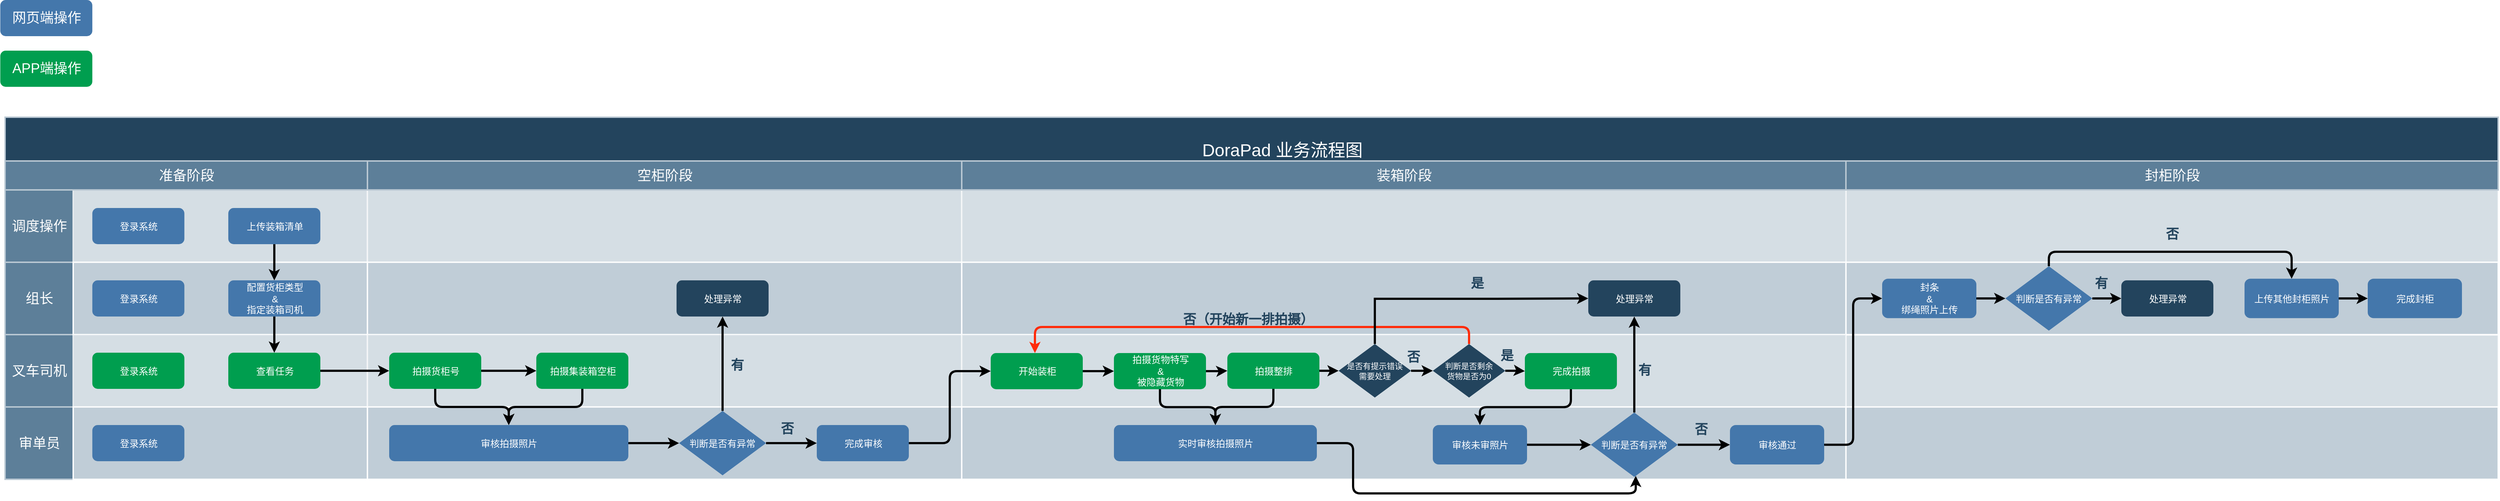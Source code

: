 <mxfile version="18.0.7" type="github"><diagram id="6a731a19-8d31-9384-78a2-239565b7b9f0" name="Page-1"><mxGraphModel dx="1422" dy="734" grid="1" gridSize="10" guides="1" tooltips="1" connect="1" arrows="1" fold="1" page="1" pageScale="1" pageWidth="1169" pageHeight="827" background="none" math="0" shadow="0"><root><mxCell id="0"/><mxCell id="1" parent="0"/><mxCell id="KtHz6CWN3VUIrA_hkouJ-240" value="" style="strokeColor=#FFFFFF;fillColor=#BAC8D3;fontSize=18;strokeWidth=2;fontFamily=Helvetica;html=1;opacity=60;" parent="1" vertex="1"><mxGeometry x="2690" y="1131" width="900" height="100" as="geometry"/></mxCell><mxCell id="KtHz6CWN3VUIrA_hkouJ-241" value="" style="strokeColor=#FFFFFF;fillColor=#BAC8D3;fontSize=18;strokeWidth=2;fontFamily=Helvetica;html=1;opacity=90;" parent="1" vertex="1"><mxGeometry x="2690" y="1230.5" width="900" height="100" as="geometry"/></mxCell><mxCell id="KtHz6CWN3VUIrA_hkouJ-239" value="" style="strokeColor=#FFFFFF;fillColor=#BAC8D3;fontSize=18;strokeWidth=2;fontFamily=Helvetica;html=1;opacity=60;" parent="1" vertex="1"><mxGeometry x="2690" y="930.5" width="900" height="100" as="geometry"/></mxCell><mxCell id="KtHz6CWN3VUIrA_hkouJ-238" value="" style="strokeColor=#FFFFFF;fillColor=#BAC8D3;fontSize=18;strokeWidth=2;fontFamily=Helvetica;html=1;opacity=90;" parent="1" vertex="1"><mxGeometry x="2690" y="1030.5" width="900" height="100" as="geometry"/></mxCell><mxCell id="56" value="DoraPad 业务流程图" style="strokeColor=#BAC8D3;fillColor=#23445D;fontSize=24;strokeWidth=2;fontFamily=Helvetica;html=1;fontColor=#FFFFFF;fontStyle=0;spacingBottom=8;spacingRight=0;spacingLeft=83;" parent="1" vertex="1"><mxGeometry x="150" y="830" width="3440" height="100.5" as="geometry"/></mxCell><mxCell id="58" value="调度操作" style="strokeColor=#BAC8D3;fillColor=#5d7f99;fontSize=19;strokeWidth=2;horizontal=1;fontFamily=Helvetica;html=1;labelBackgroundColor=none;fontColor=#FFFFFF;" parent="1" vertex="1"><mxGeometry x="150" y="930.5" width="94" height="100" as="geometry"/></mxCell><mxCell id="60" value="组长" style="strokeColor=#BAC8D3;fillColor=#5d7f99;fontSize=19;strokeWidth=2;horizontal=1;fontFamily=Helvetica;html=1;labelBackgroundColor=none;fontColor=#FFFFFF;" parent="1" vertex="1"><mxGeometry x="150" y="1030.5" width="94" height="100" as="geometry"/></mxCell><mxCell id="61" value="叉车司机" style="strokeColor=#BAC8D3;fillColor=#5d7f99;fontSize=19;strokeWidth=2;horizontal=1;fontFamily=Helvetica;html=1;labelBackgroundColor=none;fontColor=#FFFFFF;" parent="1" vertex="1"><mxGeometry x="150" y="1130.5" width="94" height="100" as="geometry"/></mxCell><mxCell id="63" value="审单员" style="strokeColor=#BAC8D3;fillColor=#5d7f99;fontSize=19;strokeWidth=2;horizontal=1;fontFamily=Helvetica;html=1;labelBackgroundColor=none;fontColor=#FFFFFF;" parent="1" vertex="1"><mxGeometry x="150" y="1230.5" width="94" height="100" as="geometry"/></mxCell><mxCell id="68" value="" style="strokeColor=#FFFFFF;fillColor=#BAC8D3;fontSize=18;strokeWidth=2;fontFamily=Helvetica;html=1;opacity=60;" parent="1" vertex="1"><mxGeometry x="244" y="930.5" width="406" height="100" as="geometry"/></mxCell><mxCell id="69" value="" style="strokeColor=#FFFFFF;fillColor=#BAC8D3;fontSize=18;strokeWidth=2;fontFamily=Helvetica;html=1;opacity=90;" parent="1" vertex="1"><mxGeometry x="244" y="1030.5" width="406" height="100" as="geometry"/></mxCell><mxCell id="70" value="" style="strokeColor=#FFFFFF;fillColor=#BAC8D3;fontSize=18;strokeWidth=2;fontFamily=Helvetica;html=1;opacity=60;" parent="1" vertex="1"><mxGeometry x="244" y="1130.5" width="406" height="100" as="geometry"/></mxCell><mxCell id="71" value="" style="strokeColor=#FFFFFF;fillColor=#BAC8D3;fontSize=18;strokeWidth=2;fontFamily=Helvetica;html=1;opacity=90;" parent="1" vertex="1"><mxGeometry x="244" y="1230.5" width="406" height="100" as="geometry"/></mxCell><mxCell id="75" value="" style="strokeColor=#FFFFFF;fillColor=#BAC8D3;fontSize=18;strokeWidth=2;fontFamily=Helvetica;html=1;opacity=60;" parent="1" vertex="1"><mxGeometry x="650" y="930.5" width="820" height="100" as="geometry"/></mxCell><mxCell id="76" value="" style="strokeColor=#FFFFFF;fillColor=#BAC8D3;fontSize=18;strokeWidth=2;fontFamily=Helvetica;html=1;opacity=90;" parent="1" vertex="1"><mxGeometry x="650" y="1030.5" width="820" height="100" as="geometry"/></mxCell><mxCell id="77" value="" style="strokeColor=#FFFFFF;fillColor=#BAC8D3;fontSize=18;strokeWidth=2;fontFamily=Helvetica;html=1;opacity=60;" parent="1" vertex="1"><mxGeometry x="650" y="1130.5" width="820" height="100" as="geometry"/></mxCell><mxCell id="78" value="" style="strokeColor=#FFFFFF;fillColor=#BAC8D3;fontSize=18;strokeWidth=2;fontFamily=Helvetica;html=1;opacity=90;" parent="1" vertex="1"><mxGeometry x="650" y="1230.5" width="820" height="100" as="geometry"/></mxCell><mxCell id="82" value="" style="strokeColor=#FFFFFF;fillColor=#BAC8D3;fontSize=18;strokeWidth=2;fontFamily=Helvetica;html=1;opacity=60;" parent="1" vertex="1"><mxGeometry x="1470" y="930.5" width="1220" height="100" as="geometry"/></mxCell><mxCell id="83" value="" style="strokeColor=#FFFFFF;fillColor=#BAC8D3;fontSize=18;strokeWidth=2;fontFamily=Helvetica;html=1;opacity=90;" parent="1" vertex="1"><mxGeometry x="1470" y="1030.5" width="1220" height="100" as="geometry"/></mxCell><mxCell id="84" value="" style="strokeColor=#FFFFFF;fillColor=#BAC8D3;fontSize=18;strokeWidth=2;fontFamily=Helvetica;html=1;opacity=60;" parent="1" vertex="1"><mxGeometry x="1470" y="1130.5" width="1220" height="100" as="geometry"/></mxCell><mxCell id="85" value="" style="strokeColor=#FFFFFF;fillColor=#BAC8D3;fontSize=18;strokeWidth=2;fontFamily=Helvetica;html=1;opacity=90;" parent="1" vertex="1"><mxGeometry x="1470" y="1230.5" width="1220" height="100" as="geometry"/></mxCell><mxCell id="90" value="&lt;font color=&quot;#ffffff&quot;&gt;&lt;span&gt;登录系统&lt;/span&gt;&lt;/font&gt;" style="rounded=1;fillColor=#4477AB;strokeColor=none;strokeWidth=2;fontFamily=Helvetica;html=1;gradientColor=none;fontSize=13;" parent="1" vertex="1"><mxGeometry x="270.395" y="955.5" width="127" height="50" as="geometry"/></mxCell><mxCell id="140" value="" style="group" parent="1" vertex="1" connectable="0"><mxGeometry x="150" y="890.5" width="1320" height="40" as="geometry"/></mxCell><mxCell id="141" value="准备阶段" style="strokeColor=#BAC8D3;fillColor=#5d7f99;fontSize=19;strokeWidth=2;fontFamily=Helvetica;html=1;labelBackgroundColor=none;fontColor=#FFFFFF;" parent="140" vertex="1"><mxGeometry width="500" height="40" as="geometry"/></mxCell><mxCell id="142" value="空柜阶段" style="strokeColor=#BAC8D3;fillColor=#5d7f99;fontSize=19;strokeWidth=2;fontFamily=Helvetica;html=1;labelBackgroundColor=none;fontColor=#FFFFFF;" parent="140" vertex="1"><mxGeometry x="500" width="820" height="40" as="geometry"/></mxCell><mxCell id="KtHz6CWN3VUIrA_hkouJ-158" style="edgeStyle=orthogonalEdgeStyle;rounded=1;orthogonalLoop=1;jettySize=auto;html=1;exitX=0.5;exitY=1;exitDx=0;exitDy=0;entryX=0.5;entryY=0;entryDx=0;entryDy=0;fontSize=13;fontColor=#FFFFFFFF;strokeWidth=3;" parent="1" source="KtHz6CWN3VUIrA_hkouJ-147" target="KtHz6CWN3VUIrA_hkouJ-151" edge="1"><mxGeometry relative="1" as="geometry"/></mxCell><mxCell id="KtHz6CWN3VUIrA_hkouJ-147" value="&lt;font color=&quot;#ffffff&quot; style=&quot;font-size: 13px&quot;&gt;&lt;span style=&quot;font-size: 13px&quot;&gt;&lt;br&gt;配置货柜类型&lt;br style=&quot;font-size: 13px&quot;&gt;&amp;amp;&lt;br&gt;指定装箱司机&lt;br style=&quot;font-size: 13px&quot;&gt;&lt;br style=&quot;font-size: 13px&quot;&gt;&lt;/span&gt;&lt;/font&gt;" style="rounded=1;fillColor=#4477AB;strokeColor=none;strokeWidth=2;fontFamily=Helvetica;html=1;gradientColor=none;fontSize=13;" parent="1" vertex="1"><mxGeometry x="458.005" y="1055.5" width="127" height="50" as="geometry"/></mxCell><mxCell id="KtHz6CWN3VUIrA_hkouJ-157" style="edgeStyle=orthogonalEdgeStyle;rounded=1;orthogonalLoop=1;jettySize=auto;html=1;exitX=0.5;exitY=1;exitDx=0;exitDy=0;entryX=0.5;entryY=0;entryDx=0;entryDy=0;fontSize=13;fontColor=#FFFFFFFF;strokeWidth=3;" parent="1" source="KtHz6CWN3VUIrA_hkouJ-148" target="KtHz6CWN3VUIrA_hkouJ-147" edge="1"><mxGeometry relative="1" as="geometry"/></mxCell><mxCell id="KtHz6CWN3VUIrA_hkouJ-148" value="&lt;font color=&quot;#ffffff&quot; style=&quot;font-size: 13px;&quot;&gt;&lt;span style=&quot;font-size: 13px;&quot;&gt;上传装箱清单&lt;/span&gt;&lt;/font&gt;" style="rounded=1;fillColor=#4477AB;strokeColor=none;strokeWidth=2;fontFamily=Helvetica;html=1;gradientColor=none;fontSize=13;" parent="1" vertex="1"><mxGeometry x="458.005" y="955.5" width="127" height="50" as="geometry"/></mxCell><mxCell id="KtHz6CWN3VUIrA_hkouJ-149" value="&lt;font color=&quot;#ffffff&quot;&gt;&lt;span&gt;登录系统&lt;/span&gt;&lt;/font&gt;" style="rounded=1;fillColor=#009E4F;strokeColor=none;strokeWidth=2;fontFamily=Helvetica;html=1;gradientColor=none;fontSize=13;" parent="1" vertex="1"><mxGeometry x="270.395" y="1155.5" width="127" height="50" as="geometry"/></mxCell><mxCell id="KtHz6CWN3VUIrA_hkouJ-150" value="&lt;font color=&quot;#ffffff&quot;&gt;&lt;span&gt;登录系统&lt;/span&gt;&lt;/font&gt;" style="rounded=1;fillColor=#4477AB;strokeColor=none;strokeWidth=2;fontFamily=Helvetica;html=1;gradientColor=none;fontSize=13;" parent="1" vertex="1"><mxGeometry x="270.395" y="1255.5" width="127" height="50" as="geometry"/></mxCell><mxCell id="KtHz6CWN3VUIrA_hkouJ-165" style="edgeStyle=orthogonalEdgeStyle;rounded=1;orthogonalLoop=1;jettySize=auto;html=1;fontSize=13;fontColor=#FFFFFFFF;strokeWidth=3;" parent="1" source="KtHz6CWN3VUIrA_hkouJ-151" target="KtHz6CWN3VUIrA_hkouJ-162" edge="1"><mxGeometry relative="1" as="geometry"/></mxCell><mxCell id="KtHz6CWN3VUIrA_hkouJ-151" value="&lt;font color=&quot;#ffffff&quot;&gt;&lt;span&gt;查看任务&lt;/span&gt;&lt;/font&gt;" style="rounded=1;fillColor=#009E4F;strokeColor=none;strokeWidth=2;fontFamily=Helvetica;html=1;gradientColor=none;fontSize=13;" parent="1" vertex="1"><mxGeometry x="458.005" y="1155.5" width="127" height="50" as="geometry"/></mxCell><mxCell id="KtHz6CWN3VUIrA_hkouJ-152" value="&lt;font color=&quot;#ffffff&quot;&gt;&lt;span&gt;登录系统&lt;/span&gt;&lt;/font&gt;" style="rounded=1;fillColor=#4477AB;strokeColor=none;strokeWidth=2;fontFamily=Helvetica;html=1;gradientColor=none;fontSize=13;" parent="1" vertex="1"><mxGeometry x="270.395" y="1055.5" width="127" height="50" as="geometry"/></mxCell><mxCell id="KtHz6CWN3VUIrA_hkouJ-171" style="edgeStyle=orthogonalEdgeStyle;rounded=1;orthogonalLoop=1;jettySize=auto;html=1;exitX=1;exitY=0.5;exitDx=0;exitDy=0;fontSize=13;fontColor=#FFFFFFFF;strokeWidth=3;" parent="1" source="KtHz6CWN3VUIrA_hkouJ-160" target="KtHz6CWN3VUIrA_hkouJ-169" edge="1"><mxGeometry relative="1" as="geometry"/></mxCell><mxCell id="KtHz6CWN3VUIrA_hkouJ-160" value="&lt;font color=&quot;#ffffff&quot;&gt;&lt;span&gt;审核拍摄照片&lt;/span&gt;&lt;/font&gt;" style="rounded=1;fillColor=#4477AB;strokeColor=none;strokeWidth=2;fontFamily=Helvetica;html=1;gradientColor=none;fontSize=13;" parent="1" vertex="1"><mxGeometry x="680" y="1255.5" width="330" height="50" as="geometry"/></mxCell><mxCell id="KtHz6CWN3VUIrA_hkouJ-166" style="edgeStyle=orthogonalEdgeStyle;rounded=1;orthogonalLoop=1;jettySize=auto;html=1;exitX=0.5;exitY=1;exitDx=0;exitDy=0;fontSize=13;fontColor=#FFFFFFFF;strokeWidth=3;" parent="1" source="KtHz6CWN3VUIrA_hkouJ-162" target="KtHz6CWN3VUIrA_hkouJ-160" edge="1"><mxGeometry relative="1" as="geometry"/></mxCell><mxCell id="KtHz6CWN3VUIrA_hkouJ-168" style="edgeStyle=orthogonalEdgeStyle;rounded=1;orthogonalLoop=1;jettySize=auto;html=1;exitX=1;exitY=0.5;exitDx=0;exitDy=0;fontSize=13;fontColor=#FFFFFFFF;strokeWidth=3;" parent="1" source="KtHz6CWN3VUIrA_hkouJ-162" target="KtHz6CWN3VUIrA_hkouJ-163" edge="1"><mxGeometry relative="1" as="geometry"/></mxCell><mxCell id="KtHz6CWN3VUIrA_hkouJ-162" value="&lt;font color=&quot;#ffffff&quot;&gt;&lt;span&gt;拍摄货柜号&lt;/span&gt;&lt;/font&gt;" style="rounded=1;fillColor=#009E4F;strokeColor=none;strokeWidth=2;fontFamily=Helvetica;html=1;gradientColor=none;fontSize=13;" parent="1" vertex="1"><mxGeometry x="680.005" y="1155.5" width="127" height="50" as="geometry"/></mxCell><mxCell id="KtHz6CWN3VUIrA_hkouJ-167" value="" style="edgeStyle=orthogonalEdgeStyle;rounded=1;orthogonalLoop=1;jettySize=auto;html=1;fontSize=13;fontColor=#FFFFFFFF;strokeWidth=3;" parent="1" source="KtHz6CWN3VUIrA_hkouJ-163" target="KtHz6CWN3VUIrA_hkouJ-160" edge="1"><mxGeometry relative="1" as="geometry"/></mxCell><mxCell id="KtHz6CWN3VUIrA_hkouJ-163" value="&lt;font color=&quot;#ffffff&quot;&gt;&lt;span&gt;拍摄集装箱空柜&lt;/span&gt;&lt;/font&gt;" style="rounded=1;fillColor=#009E4F;strokeColor=none;strokeWidth=2;fontFamily=Helvetica;html=1;gradientColor=none;fontSize=13;" parent="1" vertex="1"><mxGeometry x="883.005" y="1155.5" width="127" height="50" as="geometry"/></mxCell><mxCell id="KtHz6CWN3VUIrA_hkouJ-173" style="edgeStyle=orthogonalEdgeStyle;rounded=1;orthogonalLoop=1;jettySize=auto;html=1;fontSize=13;fontColor=#FFFFFFFF;strokeWidth=3;" parent="1" source="KtHz6CWN3VUIrA_hkouJ-169" target="KtHz6CWN3VUIrA_hkouJ-170" edge="1"><mxGeometry relative="1" as="geometry"/></mxCell><mxCell id="KtHz6CWN3VUIrA_hkouJ-178" value="有" style="edgeLabel;html=1;align=center;verticalAlign=middle;resizable=0;points=[];fontSize=18;fontColor=#23445D;labelBackgroundColor=none;fontStyle=1" parent="KtHz6CWN3VUIrA_hkouJ-173" connectable="0" vertex="1"><mxGeometry x="-0.035" relative="1" as="geometry"><mxPoint x="20" as="offset"/></mxGeometry></mxCell><mxCell id="KtHz6CWN3VUIrA_hkouJ-175" style="edgeStyle=orthogonalEdgeStyle;rounded=1;orthogonalLoop=1;jettySize=auto;html=1;exitX=1;exitY=0.5;exitDx=0;exitDy=0;fontSize=13;fontColor=#FFFFFFFF;strokeWidth=3;" parent="1" source="KtHz6CWN3VUIrA_hkouJ-169" target="KtHz6CWN3VUIrA_hkouJ-174" edge="1"><mxGeometry relative="1" as="geometry"/></mxCell><mxCell id="KtHz6CWN3VUIrA_hkouJ-179" value="否" style="edgeLabel;html=1;align=center;verticalAlign=middle;resizable=0;points=[];fontSize=18;fontColor=#23445D;labelBackgroundColor=none;fontStyle=1" parent="KtHz6CWN3VUIrA_hkouJ-175" connectable="0" vertex="1"><mxGeometry x="-0.143" y="5" relative="1" as="geometry"><mxPoint x="-1" y="-15" as="offset"/></mxGeometry></mxCell><mxCell id="KtHz6CWN3VUIrA_hkouJ-169" value="判断是否有异常" style="rhombus;whiteSpace=wrap;html=1;fontSize=13;fontColor=#FFFFFFFF;fillColor=#4477AB;strokeColor=none;" parent="1" vertex="1"><mxGeometry x="1080" y="1236" width="120" height="89" as="geometry"/></mxCell><mxCell id="KtHz6CWN3VUIrA_hkouJ-170" value="&lt;font color=&quot;#ffffff&quot;&gt;&lt;span&gt;处理异常&lt;/span&gt;&lt;/font&gt;" style="rounded=1;fillColor=#23445D;strokeColor=none;strokeWidth=2;fontFamily=Helvetica;html=1;gradientColor=none;fontSize=13;" parent="1" vertex="1"><mxGeometry x="1076.505" y="1055.5" width="127" height="50" as="geometry"/></mxCell><mxCell id="KtHz6CWN3VUIrA_hkouJ-181" style="edgeStyle=orthogonalEdgeStyle;rounded=1;orthogonalLoop=1;jettySize=auto;html=1;exitX=1;exitY=0.5;exitDx=0;exitDy=0;entryX=0;entryY=0.5;entryDx=0;entryDy=0;fontSize=18;fontColor=#23445D;strokeWidth=3;" parent="1" source="KtHz6CWN3VUIrA_hkouJ-174" target="KtHz6CWN3VUIrA_hkouJ-180" edge="1"><mxGeometry relative="1" as="geometry"/></mxCell><mxCell id="KtHz6CWN3VUIrA_hkouJ-174" value="&lt;font color=&quot;#ffffff&quot;&gt;&lt;span&gt;完成审核&lt;/span&gt;&lt;/font&gt;" style="rounded=1;fillColor=#4477AB;strokeColor=none;strokeWidth=2;fontFamily=Helvetica;html=1;gradientColor=none;fontSize=13;" parent="1" vertex="1"><mxGeometry x="1270.005" y="1255.5" width="127" height="50" as="geometry"/></mxCell><mxCell id="KtHz6CWN3VUIrA_hkouJ-191" style="edgeStyle=orthogonalEdgeStyle;rounded=1;orthogonalLoop=1;jettySize=auto;html=1;exitX=1;exitY=0.5;exitDx=0;exitDy=0;fontSize=18;fontColor=#23445D;strokeWidth=3;" parent="1" source="KtHz6CWN3VUIrA_hkouJ-180" target="KtHz6CWN3VUIrA_hkouJ-182" edge="1"><mxGeometry relative="1" as="geometry"/></mxCell><mxCell id="KtHz6CWN3VUIrA_hkouJ-180" value="&lt;font color=&quot;#ffffff&quot;&gt;&lt;span&gt;开始装柜&lt;/span&gt;&lt;/font&gt;" style="rounded=1;fillColor=#009E4F;strokeColor=none;strokeWidth=2;fontFamily=Helvetica;html=1;gradientColor=none;fontSize=13;" parent="1" vertex="1"><mxGeometry x="1510.005" y="1156" width="127" height="50" as="geometry"/></mxCell><mxCell id="KtHz6CWN3VUIrA_hkouJ-192" value="" style="edgeStyle=orthogonalEdgeStyle;rounded=1;orthogonalLoop=1;jettySize=auto;html=1;fontSize=18;fontColor=#23445D;strokeWidth=3;" parent="1" source="KtHz6CWN3VUIrA_hkouJ-182" target="KtHz6CWN3VUIrA_hkouJ-184" edge="1"><mxGeometry relative="1" as="geometry"/></mxCell><mxCell id="KtHz6CWN3VUIrA_hkouJ-199" style="edgeStyle=orthogonalEdgeStyle;rounded=1;orthogonalLoop=1;jettySize=auto;html=1;entryX=0.5;entryY=0;entryDx=0;entryDy=0;fontSize=18;fontColor=#23445D;strokeColor=#000000;strokeWidth=3;" parent="1" source="KtHz6CWN3VUIrA_hkouJ-182" target="KtHz6CWN3VUIrA_hkouJ-194" edge="1"><mxGeometry relative="1" as="geometry"/></mxCell><mxCell id="KtHz6CWN3VUIrA_hkouJ-182" value="&lt;font color=&quot;#ffffff&quot;&gt;&lt;span&gt;拍摄货物特写&lt;br&gt;&amp;amp;&lt;br&gt;被隐藏货物&lt;br&gt;&lt;/span&gt;&lt;/font&gt;" style="rounded=1;fillColor=#009E4F;strokeColor=none;strokeWidth=2;fontFamily=Helvetica;html=1;gradientColor=none;fontSize=13;" parent="1" vertex="1"><mxGeometry x="1680.005" y="1156" width="127" height="50" as="geometry"/></mxCell><mxCell id="KtHz6CWN3VUIrA_hkouJ-198" style="edgeStyle=orthogonalEdgeStyle;rounded=1;orthogonalLoop=1;jettySize=auto;html=1;exitX=0.5;exitY=1;exitDx=0;exitDy=0;fontSize=18;fontColor=#23445D;strokeColor=#000000;strokeWidth=3;" parent="1" source="KtHz6CWN3VUIrA_hkouJ-184" target="KtHz6CWN3VUIrA_hkouJ-194" edge="1"><mxGeometry relative="1" as="geometry"/></mxCell><mxCell id="2HjYMI2amC04PTZFWY6z-145" style="edgeStyle=orthogonalEdgeStyle;rounded=0;orthogonalLoop=1;jettySize=auto;html=1;exitX=1;exitY=0.5;exitDx=0;exitDy=0;strokeWidth=3;entryX=0;entryY=0.493;entryDx=0;entryDy=0;entryPerimeter=0;" parent="1" source="KtHz6CWN3VUIrA_hkouJ-184" target="2HjYMI2amC04PTZFWY6z-143" edge="1"><mxGeometry relative="1" as="geometry"/></mxCell><mxCell id="KtHz6CWN3VUIrA_hkouJ-184" value="&lt;font color=&quot;#ffffff&quot;&gt;&lt;span&gt;拍摄整排&lt;/span&gt;&lt;/font&gt;" style="rounded=1;fillColor=#009E4F;strokeColor=none;strokeWidth=2;fontFamily=Helvetica;html=1;gradientColor=none;fontSize=13;" parent="1" vertex="1"><mxGeometry x="1836.505" y="1155.5" width="127" height="50" as="geometry"/></mxCell><mxCell id="KtHz6CWN3VUIrA_hkouJ-196" value="&lt;b&gt;否（开始新一排拍摄）&lt;/b&gt;" style="edgeStyle=orthogonalEdgeStyle;rounded=1;orthogonalLoop=1;jettySize=auto;html=1;fontSize=18;fontColor=#23445D;strokeWidth=3;strokeColor=#FF2B0A;exitX=0.5;exitY=0;exitDx=0;exitDy=0;labelBackgroundColor=none;" parent="1" source="KtHz6CWN3VUIrA_hkouJ-190" edge="1"><mxGeometry x="-0.003" y="-10" relative="1" as="geometry"><mxPoint x="2063" y="1136" as="sourcePoint"/><mxPoint x="1571" y="1156" as="targetPoint"/><Array as="points"><mxPoint x="2170" y="1120"/><mxPoint x="1571" y="1120"/></Array><mxPoint as="offset"/></mxGeometry></mxCell><mxCell id="KtHz6CWN3VUIrA_hkouJ-210" style="edgeStyle=orthogonalEdgeStyle;rounded=1;orthogonalLoop=1;jettySize=auto;html=1;exitX=1;exitY=0.5;exitDx=0;exitDy=0;labelBackgroundColor=none;fontSize=11;fontColor=#23445D;strokeColor=#000000;strokeWidth=3;" parent="1" source="KtHz6CWN3VUIrA_hkouJ-190" target="KtHz6CWN3VUIrA_hkouJ-207" edge="1"><mxGeometry relative="1" as="geometry"/></mxCell><mxCell id="KtHz6CWN3VUIrA_hkouJ-190" value="判断是否剩余&lt;br style=&quot;font-size: 11px;&quot;&gt;货物是否为0" style="rhombus;whiteSpace=wrap;html=1;fontSize=11;fontColor=#FFFFFFFF;fillColor=#23445D;strokeColor=none;" parent="1" vertex="1"><mxGeometry x="2120" y="1143.5" width="100" height="74" as="geometry"/></mxCell><mxCell id="KtHz6CWN3VUIrA_hkouJ-200" style="edgeStyle=orthogonalEdgeStyle;rounded=1;orthogonalLoop=1;jettySize=auto;html=1;exitX=1;exitY=0.5;exitDx=0;exitDy=0;fontSize=18;fontColor=#23445D;strokeColor=#000000;strokeWidth=3;" parent="1" source="KtHz6CWN3VUIrA_hkouJ-194" target="KtHz6CWN3VUIrA_hkouJ-195" edge="1"><mxGeometry relative="1" as="geometry"><Array as="points"><mxPoint x="2010" y="1281"/><mxPoint x="2010" y="1350"/><mxPoint x="2400" y="1350"/></Array></mxGeometry></mxCell><mxCell id="KtHz6CWN3VUIrA_hkouJ-194" value="&lt;font color=&quot;#ffffff&quot;&gt;&lt;span&gt;实时审核拍摄照片&lt;/span&gt;&lt;/font&gt;" style="rounded=1;fillColor=#4477AB;strokeColor=none;strokeWidth=2;fontFamily=Helvetica;html=1;gradientColor=none;fontSize=13;" parent="1" vertex="1"><mxGeometry x="1680" y="1255.5" width="280" height="50" as="geometry"/></mxCell><mxCell id="KtHz6CWN3VUIrA_hkouJ-209" style="edgeStyle=orthogonalEdgeStyle;rounded=1;orthogonalLoop=1;jettySize=auto;html=1;entryX=0.5;entryY=1;entryDx=0;entryDy=0;labelBackgroundColor=none;fontSize=11;fontColor=#23445D;strokeColor=#000000;strokeWidth=3;" parent="1" source="KtHz6CWN3VUIrA_hkouJ-195" target="KtHz6CWN3VUIrA_hkouJ-201" edge="1"><mxGeometry relative="1" as="geometry"/></mxCell><mxCell id="KtHz6CWN3VUIrA_hkouJ-219" style="edgeStyle=orthogonalEdgeStyle;rounded=1;orthogonalLoop=1;jettySize=auto;html=1;exitX=1;exitY=0.5;exitDx=0;exitDy=0;entryX=0;entryY=0.5;entryDx=0;entryDy=0;labelBackgroundColor=none;fontSize=11;fontColor=#23445D;strokeColor=#000000;strokeWidth=3;" parent="1" source="KtHz6CWN3VUIrA_hkouJ-195" target="KtHz6CWN3VUIrA_hkouJ-218" edge="1"><mxGeometry relative="1" as="geometry"/></mxCell><mxCell id="KtHz6CWN3VUIrA_hkouJ-195" value="判断是否有异常" style="rhombus;whiteSpace=wrap;html=1;fontSize=13;fontColor=#FFFFFFFF;fillColor=#4477AB;strokeColor=none;" parent="1" vertex="1"><mxGeometry x="2338" y="1238.25" width="120" height="89" as="geometry"/></mxCell><mxCell id="KtHz6CWN3VUIrA_hkouJ-201" value="&lt;font color=&quot;#ffffff&quot;&gt;&lt;span&gt;处理异常&lt;/span&gt;&lt;/font&gt;" style="rounded=1;fillColor=#23445D;strokeColor=none;strokeWidth=2;fontFamily=Helvetica;html=1;gradientColor=none;fontSize=13;" parent="1" vertex="1"><mxGeometry x="2334.505" y="1055.5" width="127" height="50" as="geometry"/></mxCell><mxCell id="KtHz6CWN3VUIrA_hkouJ-206" value="有" style="edgeLabel;html=1;align=center;verticalAlign=middle;resizable=0;points=[];fontSize=18;fontColor=#23445D;labelBackgroundColor=none;fontStyle=1" parent="1" connectable="0" vertex="1"><mxGeometry x="1400" y="1190.003" as="geometry"><mxPoint x="1012" y="-10" as="offset"/></mxGeometry></mxCell><mxCell id="KtHz6CWN3VUIrA_hkouJ-215" value="" style="edgeStyle=orthogonalEdgeStyle;rounded=1;orthogonalLoop=1;jettySize=auto;html=1;labelBackgroundColor=none;fontSize=11;fontColor=#23445D;strokeColor=#000000;strokeWidth=3;" parent="1" source="KtHz6CWN3VUIrA_hkouJ-207" target="KtHz6CWN3VUIrA_hkouJ-213" edge="1"><mxGeometry relative="1" as="geometry"/></mxCell><mxCell id="KtHz6CWN3VUIrA_hkouJ-207" value="&lt;font color=&quot;#ffffff&quot;&gt;&lt;span&gt;完成拍摄&lt;/span&gt;&lt;/font&gt;" style="rounded=1;fillColor=#009E4F;strokeColor=none;strokeWidth=2;fontFamily=Helvetica;html=1;gradientColor=none;fontSize=13;" parent="1" vertex="1"><mxGeometry x="2247.005" y="1156" width="127" height="50" as="geometry"/></mxCell><mxCell id="KtHz6CWN3VUIrA_hkouJ-216" value="" style="edgeStyle=orthogonalEdgeStyle;rounded=1;orthogonalLoop=1;jettySize=auto;html=1;labelBackgroundColor=none;fontSize=11;fontColor=#23445D;strokeColor=#000000;strokeWidth=3;" parent="1" source="KtHz6CWN3VUIrA_hkouJ-213" target="KtHz6CWN3VUIrA_hkouJ-195" edge="1"><mxGeometry relative="1" as="geometry"/></mxCell><mxCell id="KtHz6CWN3VUIrA_hkouJ-213" value="&lt;font color=&quot;#ffffff&quot;&gt;&lt;span&gt;审核未审照片&lt;/span&gt;&lt;/font&gt;" style="rounded=1;fillColor=#4477AB;strokeColor=none;strokeWidth=2;fontFamily=Helvetica;html=1;gradientColor=none;fontSize=13;" parent="1" vertex="1"><mxGeometry x="2120" y="1255.5" width="130" height="54.5" as="geometry"/></mxCell><mxCell id="KtHz6CWN3VUIrA_hkouJ-233" style="edgeStyle=orthogonalEdgeStyle;rounded=1;orthogonalLoop=1;jettySize=auto;html=1;entryX=0;entryY=0.5;entryDx=0;entryDy=0;labelBackgroundColor=none;fontSize=11;fontColor=#23445D;strokeColor=#000000;strokeWidth=3;" parent="1" source="KtHz6CWN3VUIrA_hkouJ-218" target="KtHz6CWN3VUIrA_hkouJ-221" edge="1"><mxGeometry relative="1" as="geometry"/></mxCell><mxCell id="KtHz6CWN3VUIrA_hkouJ-218" value="&lt;font color=&quot;#ffffff&quot;&gt;&lt;span&gt;审核通过&lt;/span&gt;&lt;/font&gt;" style="rounded=1;fillColor=#4477AB;strokeColor=none;strokeWidth=2;fontFamily=Helvetica;html=1;gradientColor=none;fontSize=13;" parent="1" vertex="1"><mxGeometry x="2530" y="1255.5" width="130" height="54.5" as="geometry"/></mxCell><mxCell id="KtHz6CWN3VUIrA_hkouJ-220" value="否" style="edgeLabel;html=1;align=center;verticalAlign=middle;resizable=0;points=[];fontSize=18;fontColor=#23445D;labelBackgroundColor=none;fontStyle=1" parent="1" connectable="0" vertex="1"><mxGeometry x="1280" y="1290.0" as="geometry"><mxPoint x="1210" y="-28" as="offset"/></mxGeometry></mxCell><mxCell id="KtHz6CWN3VUIrA_hkouJ-232" style="edgeStyle=orthogonalEdgeStyle;rounded=1;orthogonalLoop=1;jettySize=auto;html=1;labelBackgroundColor=none;fontSize=11;fontColor=#23445D;strokeColor=#000000;strokeWidth=3;" parent="1" source="KtHz6CWN3VUIrA_hkouJ-221" target="KtHz6CWN3VUIrA_hkouJ-228" edge="1"><mxGeometry relative="1" as="geometry"/></mxCell><mxCell id="KtHz6CWN3VUIrA_hkouJ-221" value="&lt;font color=&quot;#ffffff&quot;&gt;&lt;span&gt;封条&lt;br&gt;&amp;amp;&lt;br&gt;绑绳照片上传&lt;br&gt;&lt;/span&gt;&lt;/font&gt;" style="rounded=1;fillColor=#4477AB;strokeColor=none;strokeWidth=2;fontFamily=Helvetica;html=1;gradientColor=none;fontSize=13;" parent="1" vertex="1"><mxGeometry x="2740" y="1053.25" width="130" height="54.5" as="geometry"/></mxCell><mxCell id="KtHz6CWN3VUIrA_hkouJ-242" style="edgeStyle=orthogonalEdgeStyle;rounded=1;orthogonalLoop=1;jettySize=auto;html=1;exitX=1;exitY=0.5;exitDx=0;exitDy=0;labelBackgroundColor=none;fontSize=11;fontColor=#23445D;strokeColor=#000000;strokeWidth=3;" parent="1" source="KtHz6CWN3VUIrA_hkouJ-222" target="KtHz6CWN3VUIrA_hkouJ-237" edge="1"><mxGeometry relative="1" as="geometry"/></mxCell><mxCell id="KtHz6CWN3VUIrA_hkouJ-222" value="&lt;font color=&quot;#ffffff&quot;&gt;&lt;span&gt;上传其他封柜照片&lt;/span&gt;&lt;/font&gt;" style="rounded=1;fillColor=#4477AB;strokeColor=none;strokeWidth=2;fontFamily=Helvetica;html=1;gradientColor=none;fontSize=13;" parent="1" vertex="1"><mxGeometry x="3240" y="1053.25" width="130" height="54.5" as="geometry"/></mxCell><mxCell id="KtHz6CWN3VUIrA_hkouJ-230" style="edgeStyle=orthogonalEdgeStyle;rounded=1;orthogonalLoop=1;jettySize=auto;html=1;entryX=0;entryY=0.5;entryDx=0;entryDy=0;labelBackgroundColor=none;fontSize=11;fontColor=#23445D;strokeColor=#000000;strokeWidth=3;" parent="1" source="KtHz6CWN3VUIrA_hkouJ-228" target="KtHz6CWN3VUIrA_hkouJ-229" edge="1"><mxGeometry relative="1" as="geometry"/></mxCell><mxCell id="KtHz6CWN3VUIrA_hkouJ-231" style="edgeStyle=orthogonalEdgeStyle;rounded=1;orthogonalLoop=1;jettySize=auto;html=1;exitX=0.5;exitY=0;exitDx=0;exitDy=0;entryX=0.5;entryY=0;entryDx=0;entryDy=0;labelBackgroundColor=none;fontSize=11;fontColor=#23445D;strokeColor=#000000;strokeWidth=3;" parent="1" source="KtHz6CWN3VUIrA_hkouJ-228" target="KtHz6CWN3VUIrA_hkouJ-222" edge="1"><mxGeometry relative="1" as="geometry"/></mxCell><mxCell id="KtHz6CWN3VUIrA_hkouJ-228" value="判断是否有异常" style="rhombus;whiteSpace=wrap;html=1;fontSize=13;fontColor=#FFFFFFFF;fillColor=#4477AB;strokeColor=none;" parent="1" vertex="1"><mxGeometry x="2910" y="1036" width="120" height="89" as="geometry"/></mxCell><mxCell id="KtHz6CWN3VUIrA_hkouJ-229" value="&lt;font color=&quot;#ffffff&quot;&gt;&lt;span&gt;处理异常&lt;/span&gt;&lt;/font&gt;" style="rounded=1;fillColor=#23445D;strokeColor=none;strokeWidth=2;fontFamily=Helvetica;html=1;gradientColor=none;fontSize=13;" parent="1" vertex="1"><mxGeometry x="3070.005" y="1055.5" width="127" height="50" as="geometry"/></mxCell><mxCell id="KtHz6CWN3VUIrA_hkouJ-235" value="有" style="edgeLabel;html=1;align=center;verticalAlign=middle;resizable=0;points=[];fontSize=18;fontColor=#23445D;labelBackgroundColor=none;fontStyle=1" parent="1" connectable="0" vertex="1"><mxGeometry x="2030" y="1070.003" as="geometry"><mxPoint x="1012" y="-10" as="offset"/></mxGeometry></mxCell><mxCell id="KtHz6CWN3VUIrA_hkouJ-236" value="否" style="edgeLabel;html=1;align=center;verticalAlign=middle;resizable=0;points=[];fontSize=18;fontColor=#23445D;labelBackgroundColor=none;fontStyle=1" parent="1" connectable="0" vertex="1"><mxGeometry x="1930" y="1020.0" as="geometry"><mxPoint x="1210" y="-28" as="offset"/></mxGeometry></mxCell><mxCell id="KtHz6CWN3VUIrA_hkouJ-237" value="&lt;font color=&quot;#ffffff&quot;&gt;&lt;span&gt;完成封柜&lt;/span&gt;&lt;/font&gt;" style="rounded=1;fillColor=#4477AB;strokeColor=none;strokeWidth=2;fontFamily=Helvetica;html=1;gradientColor=none;fontSize=13;" parent="1" vertex="1"><mxGeometry x="3410" y="1053.25" width="130" height="54.5" as="geometry"/></mxCell><mxCell id="KtHz6CWN3VUIrA_hkouJ-243" value="封柜阶段" style="strokeColor=#BAC8D3;fillColor=#5d7f99;fontSize=19;strokeWidth=2;fontFamily=Helvetica;html=1;labelBackgroundColor=none;fontColor=#FFFFFF;" parent="1" vertex="1"><mxGeometry x="2690" y="890.5" width="900" height="40" as="geometry"/></mxCell><mxCell id="143" value="装箱阶段" style="strokeColor=#BAC8D3;fillColor=#5d7f99;fontSize=19;strokeWidth=2;fontFamily=Helvetica;html=1;labelBackgroundColor=none;fontColor=#FFFFFF;" parent="1" vertex="1"><mxGeometry x="1470" y="890.5" width="1220" height="40" as="geometry"/></mxCell><mxCell id="KtHz6CWN3VUIrA_hkouJ-245" value="&lt;font color=&quot;#ffffff&quot; style=&quot;font-size: 19px;&quot;&gt;&lt;span style=&quot;font-size: 19px;&quot;&gt;APP端操作&lt;/span&gt;&lt;/font&gt;" style="rounded=1;fillColor=#009E4F;strokeColor=none;strokeWidth=2;fontFamily=Helvetica;html=1;gradientColor=none;fontSize=19;" parent="1" vertex="1"><mxGeometry x="143.395" y="738" width="127" height="50" as="geometry"/></mxCell><mxCell id="KtHz6CWN3VUIrA_hkouJ-246" value="&lt;font color=&quot;#ffffff&quot;&gt;&lt;font style=&quot;font-size: 19px&quot;&gt;网页端操作&lt;/font&gt;&lt;br style=&quot;font-size: 13px&quot;&gt;&lt;/font&gt;" style="rounded=1;fillColor=#4477AB;strokeColor=none;strokeWidth=2;fontFamily=Helvetica;html=1;gradientColor=none;fontSize=13;" parent="1" vertex="1"><mxGeometry x="143.395" y="668" width="127" height="50" as="geometry"/></mxCell><mxCell id="KtHz6CWN3VUIrA_hkouJ-247" value="是" style="edgeLabel;html=1;align=center;verticalAlign=middle;resizable=0;points=[];fontSize=18;fontColor=#23445D;labelBackgroundColor=none;fontStyle=1" parent="1" connectable="0" vertex="1"><mxGeometry x="1210" y="1170.003" as="geometry"><mxPoint x="1012" y="-10" as="offset"/></mxGeometry></mxCell><mxCell id="2HjYMI2amC04PTZFWY6z-144" style="edgeStyle=orthogonalEdgeStyle;rounded=0;orthogonalLoop=1;jettySize=auto;html=1;entryX=0;entryY=0.5;entryDx=0;entryDy=0;strokeWidth=3;" parent="1" source="2HjYMI2amC04PTZFWY6z-143" target="KtHz6CWN3VUIrA_hkouJ-201" edge="1"><mxGeometry relative="1" as="geometry"><Array as="points"><mxPoint x="2040" y="1081"/><mxPoint x="2207" y="1081"/></Array></mxGeometry></mxCell><mxCell id="2HjYMI2amC04PTZFWY6z-146" style="edgeStyle=orthogonalEdgeStyle;rounded=0;orthogonalLoop=1;jettySize=auto;html=1;exitX=1;exitY=0.5;exitDx=0;exitDy=0;entryX=0;entryY=0.5;entryDx=0;entryDy=0;strokeWidth=3;" parent="1" source="2HjYMI2amC04PTZFWY6z-143" target="KtHz6CWN3VUIrA_hkouJ-190" edge="1"><mxGeometry relative="1" as="geometry"/></mxCell><mxCell id="2HjYMI2amC04PTZFWY6z-143" value="是否有提示错误&lt;br&gt;需要处理" style="rhombus;whiteSpace=wrap;html=1;fontSize=11;fontColor=#FFFFFFFF;fillColor=#23445D;strokeColor=none;" parent="1" vertex="1"><mxGeometry x="1990" y="1143.5" width="100" height="74" as="geometry"/></mxCell><mxCell id="2HjYMI2amC04PTZFWY6z-147" value="是" style="edgeLabel;html=1;align=center;verticalAlign=middle;resizable=0;points=[];fontSize=18;fontColor=#23445D;labelBackgroundColor=none;fontStyle=1" parent="1" connectable="0" vertex="1"><mxGeometry x="1169" y="1070.003" as="geometry"><mxPoint x="1012" y="-10" as="offset"/></mxGeometry></mxCell><mxCell id="2HjYMI2amC04PTZFWY6z-148" value="否" style="edgeLabel;html=1;align=center;verticalAlign=middle;resizable=0;points=[];fontSize=18;fontColor=#23445D;labelBackgroundColor=none;fontStyle=1" parent="1" connectable="0" vertex="1"><mxGeometry x="883" y="1190.0" as="geometry"><mxPoint x="1210" y="-28" as="offset"/></mxGeometry></mxCell></root></mxGraphModel></diagram></mxfile>